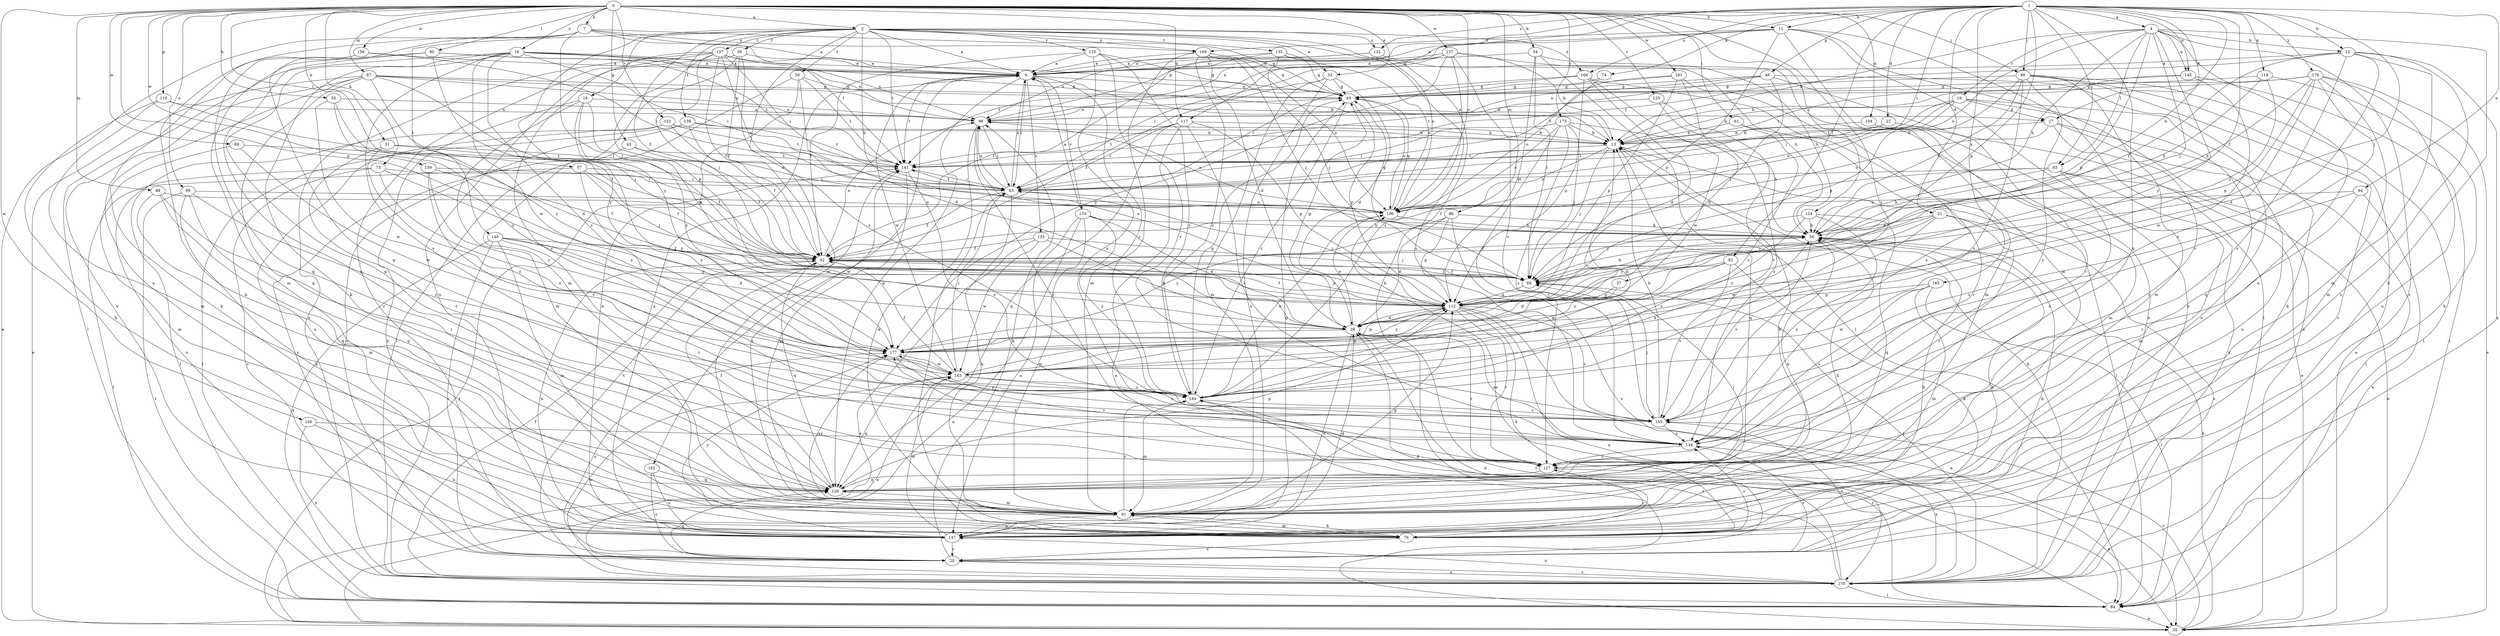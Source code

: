 strict digraph  {
0;
1;
2;
4;
6;
7;
11;
12;
13;
16;
18;
19;
20;
21;
22;
27;
28;
31;
33;
35;
37;
38;
39;
42;
43;
46;
49;
54;
55;
56;
57;
61;
63;
66;
69;
73;
74;
76;
80;
82;
83;
84;
86;
87;
88;
89;
91;
94;
98;
99;
104;
106;
110;
112;
117;
118;
120;
123;
124;
125;
127;
132;
133;
134;
135;
137;
138;
140;
141;
145;
147;
152;
153;
155;
156;
157;
158;
159;
161;
162;
163;
165;
166;
169;
170;
173;
176;
177;
184;
0 -> 2  [label=a];
0 -> 7  [label=b];
0 -> 11  [label=b];
0 -> 16  [label=c];
0 -> 31  [label=e];
0 -> 33  [label=e];
0 -> 43  [label=g];
0 -> 54  [label=h];
0 -> 55  [label=h];
0 -> 57  [label=i];
0 -> 61  [label=i];
0 -> 66  [label=j];
0 -> 73  [label=k];
0 -> 80  [label=l];
0 -> 86  [label=m];
0 -> 87  [label=m];
0 -> 88  [label=m];
0 -> 89  [label=m];
0 -> 99  [label=o];
0 -> 104  [label=o];
0 -> 106  [label=o];
0 -> 110  [label=p];
0 -> 112  [label=p];
0 -> 117  [label=q];
0 -> 123  [label=r];
0 -> 124  [label=r];
0 -> 152  [label=v];
0 -> 156  [label=w];
0 -> 157  [label=w];
0 -> 158  [label=w];
0 -> 159  [label=w];
0 -> 161  [label=w];
0 -> 173  [label=y];
0 -> 184  [label=z];
1 -> 4  [label=a];
1 -> 11  [label=b];
1 -> 12  [label=b];
1 -> 21  [label=d];
1 -> 22  [label=d];
1 -> 27  [label=d];
1 -> 37  [label=f];
1 -> 46  [label=g];
1 -> 56  [label=h];
1 -> 63  [label=i];
1 -> 66  [label=j];
1 -> 69  [label=j];
1 -> 74  [label=k];
1 -> 82  [label=l];
1 -> 83  [label=l];
1 -> 94  [label=n];
1 -> 98  [label=n];
1 -> 112  [label=p];
1 -> 117  [label=q];
1 -> 118  [label=q];
1 -> 120  [label=q];
1 -> 132  [label=s];
1 -> 145  [label=u];
1 -> 165  [label=x];
1 -> 166  [label=x];
1 -> 176  [label=y];
2 -> 6  [label=a];
2 -> 18  [label=c];
2 -> 33  [label=e];
2 -> 38  [label=f];
2 -> 39  [label=f];
2 -> 42  [label=f];
2 -> 56  [label=h];
2 -> 76  [label=k];
2 -> 91  [label=m];
2 -> 106  [label=o];
2 -> 125  [label=r];
2 -> 132  [label=s];
2 -> 135  [label=t];
2 -> 137  [label=t];
2 -> 138  [label=t];
2 -> 140  [label=t];
2 -> 141  [label=t];
2 -> 166  [label=x];
2 -> 169  [label=x];
2 -> 177  [label=y];
4 -> 12  [label=b];
4 -> 13  [label=b];
4 -> 19  [label=c];
4 -> 20  [label=c];
4 -> 56  [label=h];
4 -> 69  [label=j];
4 -> 76  [label=k];
4 -> 83  [label=l];
4 -> 106  [label=o];
4 -> 112  [label=p];
4 -> 145  [label=u];
4 -> 147  [label=u];
4 -> 177  [label=y];
6 -> 49  [label=g];
6 -> 63  [label=i];
6 -> 120  [label=q];
6 -> 133  [label=s];
6 -> 141  [label=t];
6 -> 153  [label=v];
6 -> 162  [label=w];
6 -> 163  [label=w];
6 -> 184  [label=z];
7 -> 6  [label=a];
7 -> 35  [label=e];
7 -> 49  [label=g];
7 -> 69  [label=j];
7 -> 120  [label=q];
7 -> 141  [label=t];
7 -> 147  [label=u];
7 -> 169  [label=x];
11 -> 6  [label=a];
11 -> 35  [label=e];
11 -> 84  [label=l];
11 -> 91  [label=m];
11 -> 98  [label=n];
11 -> 112  [label=p];
11 -> 169  [label=x];
11 -> 170  [label=x];
12 -> 6  [label=a];
12 -> 42  [label=f];
12 -> 91  [label=m];
12 -> 134  [label=s];
12 -> 141  [label=t];
12 -> 147  [label=u];
12 -> 155  [label=v];
12 -> 170  [label=x];
13 -> 6  [label=a];
13 -> 69  [label=j];
13 -> 84  [label=l];
13 -> 106  [label=o];
13 -> 120  [label=q];
13 -> 141  [label=t];
16 -> 6  [label=a];
16 -> 27  [label=d];
16 -> 49  [label=g];
16 -> 63  [label=i];
16 -> 76  [label=k];
16 -> 84  [label=l];
16 -> 98  [label=n];
16 -> 120  [label=q];
16 -> 134  [label=s];
16 -> 163  [label=w];
16 -> 184  [label=z];
18 -> 91  [label=m];
18 -> 98  [label=n];
18 -> 112  [label=p];
18 -> 170  [label=x];
18 -> 177  [label=y];
18 -> 184  [label=z];
19 -> 13  [label=b];
19 -> 27  [label=d];
19 -> 63  [label=i];
19 -> 106  [label=o];
19 -> 120  [label=q];
19 -> 141  [label=t];
19 -> 147  [label=u];
20 -> 56  [label=h];
20 -> 98  [label=n];
20 -> 106  [label=o];
20 -> 120  [label=q];
20 -> 134  [label=s];
20 -> 170  [label=x];
20 -> 177  [label=y];
21 -> 56  [label=h];
21 -> 69  [label=j];
21 -> 127  [label=r];
21 -> 163  [label=w];
21 -> 170  [label=x];
21 -> 177  [label=y];
22 -> 13  [label=b];
22 -> 35  [label=e];
22 -> 63  [label=i];
27 -> 13  [label=b];
27 -> 84  [label=l];
27 -> 106  [label=o];
27 -> 127  [label=r];
27 -> 147  [label=u];
28 -> 49  [label=g];
28 -> 84  [label=l];
28 -> 106  [label=o];
28 -> 127  [label=r];
28 -> 134  [label=s];
28 -> 147  [label=u];
28 -> 177  [label=y];
31 -> 42  [label=f];
31 -> 127  [label=r];
31 -> 141  [label=t];
31 -> 184  [label=z];
33 -> 28  [label=d];
33 -> 42  [label=f];
33 -> 49  [label=g];
33 -> 91  [label=m];
33 -> 147  [label=u];
35 -> 56  [label=h];
35 -> 141  [label=t];
35 -> 155  [label=v];
37 -> 28  [label=d];
37 -> 112  [label=p];
38 -> 6  [label=a];
38 -> 42  [label=f];
38 -> 91  [label=m];
38 -> 147  [label=u];
38 -> 184  [label=z];
39 -> 28  [label=d];
39 -> 49  [label=g];
39 -> 84  [label=l];
39 -> 141  [label=t];
39 -> 147  [label=u];
42 -> 69  [label=j];
42 -> 98  [label=n];
42 -> 112  [label=p];
42 -> 120  [label=q];
42 -> 147  [label=u];
43 -> 20  [label=c];
43 -> 42  [label=f];
43 -> 141  [label=t];
46 -> 49  [label=g];
46 -> 69  [label=j];
46 -> 76  [label=k];
46 -> 98  [label=n];
46 -> 127  [label=r];
46 -> 141  [label=t];
49 -> 98  [label=n];
49 -> 106  [label=o];
49 -> 112  [label=p];
49 -> 184  [label=z];
54 -> 6  [label=a];
54 -> 56  [label=h];
54 -> 69  [label=j];
54 -> 84  [label=l];
54 -> 112  [label=p];
55 -> 28  [label=d];
55 -> 98  [label=n];
55 -> 163  [label=w];
55 -> 177  [label=y];
56 -> 42  [label=f];
56 -> 49  [label=g];
56 -> 155  [label=v];
57 -> 42  [label=f];
57 -> 63  [label=i];
57 -> 69  [label=j];
57 -> 84  [label=l];
57 -> 177  [label=y];
61 -> 13  [label=b];
61 -> 127  [label=r];
61 -> 184  [label=z];
63 -> 6  [label=a];
63 -> 42  [label=f];
63 -> 76  [label=k];
63 -> 98  [label=n];
63 -> 106  [label=o];
63 -> 141  [label=t];
66 -> 20  [label=c];
66 -> 35  [label=e];
66 -> 49  [label=g];
66 -> 56  [label=h];
66 -> 84  [label=l];
66 -> 91  [label=m];
66 -> 112  [label=p];
66 -> 134  [label=s];
66 -> 155  [label=v];
69 -> 42  [label=f];
69 -> 56  [label=h];
69 -> 112  [label=p];
73 -> 20  [label=c];
73 -> 63  [label=i];
73 -> 147  [label=u];
73 -> 177  [label=y];
73 -> 184  [label=z];
74 -> 49  [label=g];
74 -> 141  [label=t];
76 -> 20  [label=c];
76 -> 56  [label=h];
76 -> 63  [label=i];
76 -> 91  [label=m];
76 -> 134  [label=s];
80 -> 6  [label=a];
80 -> 91  [label=m];
80 -> 120  [label=q];
80 -> 141  [label=t];
80 -> 177  [label=y];
82 -> 69  [label=j];
82 -> 76  [label=k];
82 -> 155  [label=v];
82 -> 163  [label=w];
82 -> 177  [label=y];
83 -> 35  [label=e];
83 -> 42  [label=f];
83 -> 56  [label=h];
83 -> 63  [label=i];
83 -> 91  [label=m];
83 -> 134  [label=s];
84 -> 28  [label=d];
84 -> 35  [label=e];
84 -> 184  [label=z];
86 -> 28  [label=d];
86 -> 56  [label=h];
86 -> 112  [label=p];
86 -> 170  [label=x];
86 -> 177  [label=y];
87 -> 13  [label=b];
87 -> 35  [label=e];
87 -> 49  [label=g];
87 -> 69  [label=j];
87 -> 76  [label=k];
87 -> 98  [label=n];
87 -> 120  [label=q];
87 -> 147  [label=u];
87 -> 177  [label=y];
88 -> 91  [label=m];
88 -> 106  [label=o];
88 -> 120  [label=q];
88 -> 127  [label=r];
89 -> 91  [label=m];
89 -> 141  [label=t];
89 -> 163  [label=w];
91 -> 13  [label=b];
91 -> 56  [label=h];
91 -> 76  [label=k];
91 -> 112  [label=p];
91 -> 141  [label=t];
91 -> 147  [label=u];
91 -> 177  [label=y];
91 -> 184  [label=z];
94 -> 106  [label=o];
94 -> 127  [label=r];
94 -> 170  [label=x];
94 -> 184  [label=z];
98 -> 13  [label=b];
98 -> 63  [label=i];
98 -> 76  [label=k];
98 -> 127  [label=r];
99 -> 76  [label=k];
99 -> 84  [label=l];
99 -> 106  [label=o];
99 -> 120  [label=q];
99 -> 184  [label=z];
104 -> 13  [label=b];
104 -> 91  [label=m];
104 -> 170  [label=x];
106 -> 49  [label=g];
106 -> 56  [label=h];
106 -> 98  [label=n];
110 -> 42  [label=f];
110 -> 76  [label=k];
110 -> 91  [label=m];
110 -> 98  [label=n];
112 -> 28  [label=d];
112 -> 35  [label=e];
112 -> 42  [label=f];
112 -> 63  [label=i];
112 -> 76  [label=k];
112 -> 98  [label=n];
112 -> 127  [label=r];
112 -> 155  [label=v];
112 -> 170  [label=x];
112 -> 177  [label=y];
117 -> 13  [label=b];
117 -> 35  [label=e];
117 -> 63  [label=i];
117 -> 112  [label=p];
117 -> 120  [label=q];
117 -> 134  [label=s];
117 -> 141  [label=t];
118 -> 49  [label=g];
118 -> 56  [label=h];
118 -> 69  [label=j];
118 -> 76  [label=k];
120 -> 42  [label=f];
120 -> 56  [label=h];
120 -> 69  [label=j];
120 -> 91  [label=m];
120 -> 112  [label=p];
123 -> 98  [label=n];
123 -> 134  [label=s];
123 -> 155  [label=v];
124 -> 56  [label=h];
124 -> 69  [label=j];
124 -> 120  [label=q];
124 -> 134  [label=s];
124 -> 184  [label=z];
125 -> 6  [label=a];
125 -> 42  [label=f];
125 -> 49  [label=g];
125 -> 134  [label=s];
125 -> 155  [label=v];
125 -> 184  [label=z];
127 -> 35  [label=e];
127 -> 120  [label=q];
127 -> 177  [label=y];
132 -> 6  [label=a];
132 -> 98  [label=n];
132 -> 170  [label=x];
133 -> 28  [label=d];
133 -> 35  [label=e];
133 -> 42  [label=f];
133 -> 69  [label=j];
133 -> 163  [label=w];
134 -> 127  [label=r];
134 -> 170  [label=x];
135 -> 6  [label=a];
135 -> 42  [label=f];
135 -> 49  [label=g];
135 -> 69  [label=j];
135 -> 106  [label=o];
135 -> 134  [label=s];
137 -> 6  [label=a];
137 -> 20  [label=c];
137 -> 42  [label=f];
137 -> 63  [label=i];
137 -> 69  [label=j];
137 -> 98  [label=n];
137 -> 106  [label=o];
137 -> 112  [label=p];
137 -> 134  [label=s];
137 -> 170  [label=x];
138 -> 13  [label=b];
138 -> 20  [label=c];
138 -> 42  [label=f];
138 -> 84  [label=l];
138 -> 141  [label=t];
140 -> 20  [label=c];
140 -> 28  [label=d];
140 -> 42  [label=f];
140 -> 91  [label=m];
140 -> 112  [label=p];
140 -> 127  [label=r];
140 -> 170  [label=x];
141 -> 63  [label=i];
141 -> 91  [label=m];
141 -> 155  [label=v];
145 -> 49  [label=g];
145 -> 84  [label=l];
145 -> 141  [label=t];
145 -> 163  [label=w];
147 -> 6  [label=a];
147 -> 20  [label=c];
147 -> 28  [label=d];
147 -> 49  [label=g];
147 -> 56  [label=h];
147 -> 127  [label=r];
147 -> 163  [label=w];
147 -> 177  [label=y];
152 -> 13  [label=b];
152 -> 84  [label=l];
152 -> 106  [label=o];
152 -> 141  [label=t];
152 -> 147  [label=u];
153 -> 6  [label=a];
153 -> 28  [label=d];
153 -> 35  [label=e];
153 -> 56  [label=h];
153 -> 91  [label=m];
153 -> 147  [label=u];
153 -> 184  [label=z];
155 -> 13  [label=b];
155 -> 20  [label=c];
155 -> 69  [label=j];
155 -> 134  [label=s];
155 -> 177  [label=y];
156 -> 76  [label=k];
156 -> 134  [label=s];
156 -> 170  [label=x];
157 -> 6  [label=a];
157 -> 13  [label=b];
157 -> 56  [label=h];
157 -> 63  [label=i];
157 -> 141  [label=t];
157 -> 155  [label=v];
157 -> 177  [label=y];
157 -> 184  [label=z];
158 -> 6  [label=a];
158 -> 63  [label=i];
158 -> 76  [label=k];
158 -> 120  [label=q];
159 -> 42  [label=f];
159 -> 63  [label=i];
159 -> 155  [label=v];
159 -> 177  [label=y];
161 -> 28  [label=d];
161 -> 49  [label=g];
161 -> 106  [label=o];
161 -> 112  [label=p];
161 -> 134  [label=s];
162 -> 20  [label=c];
162 -> 120  [label=q];
162 -> 147  [label=u];
163 -> 42  [label=f];
163 -> 63  [label=i];
163 -> 112  [label=p];
163 -> 120  [label=q];
163 -> 155  [label=v];
163 -> 170  [label=x];
163 -> 184  [label=z];
165 -> 84  [label=l];
165 -> 91  [label=m];
165 -> 112  [label=p];
165 -> 134  [label=s];
165 -> 163  [label=w];
166 -> 28  [label=d];
166 -> 49  [label=g];
166 -> 63  [label=i];
166 -> 91  [label=m];
166 -> 112  [label=p];
166 -> 163  [label=w];
169 -> 6  [label=a];
169 -> 28  [label=d];
169 -> 49  [label=g];
169 -> 69  [label=j];
169 -> 91  [label=m];
169 -> 106  [label=o];
169 -> 184  [label=z];
170 -> 13  [label=b];
170 -> 20  [label=c];
170 -> 28  [label=d];
170 -> 42  [label=f];
170 -> 69  [label=j];
170 -> 84  [label=l];
170 -> 141  [label=t];
170 -> 147  [label=u];
170 -> 163  [label=w];
170 -> 184  [label=z];
173 -> 13  [label=b];
173 -> 56  [label=h];
173 -> 63  [label=i];
173 -> 69  [label=j];
173 -> 106  [label=o];
173 -> 127  [label=r];
173 -> 134  [label=s];
176 -> 13  [label=b];
176 -> 28  [label=d];
176 -> 35  [label=e];
176 -> 49  [label=g];
176 -> 56  [label=h];
176 -> 91  [label=m];
176 -> 112  [label=p];
176 -> 147  [label=u];
176 -> 155  [label=v];
177 -> 112  [label=p];
177 -> 127  [label=r];
177 -> 163  [label=w];
184 -> 13  [label=b];
184 -> 49  [label=g];
184 -> 56  [label=h];
184 -> 91  [label=m];
184 -> 106  [label=o];
184 -> 155  [label=v];
}
